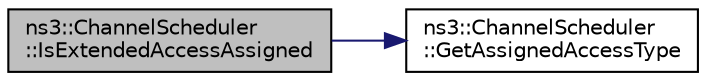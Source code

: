 digraph "ns3::ChannelScheduler::IsExtendedAccessAssigned"
{
  edge [fontname="Helvetica",fontsize="10",labelfontname="Helvetica",labelfontsize="10"];
  node [fontname="Helvetica",fontsize="10",shape=record];
  rankdir="LR";
  Node1 [label="ns3::ChannelScheduler\l::IsExtendedAccessAssigned",height=0.2,width=0.4,color="black", fillcolor="grey75", style="filled", fontcolor="black"];
  Node1 -> Node2 [color="midnightblue",fontsize="10",style="solid"];
  Node2 [label="ns3::ChannelScheduler\l::GetAssignedAccessType",height=0.2,width=0.4,color="black", fillcolor="white", style="filled",URL="$d8/d91/classns3_1_1ChannelScheduler.html#a422ee6bde4c904f644facb94783e7e32"];
}
